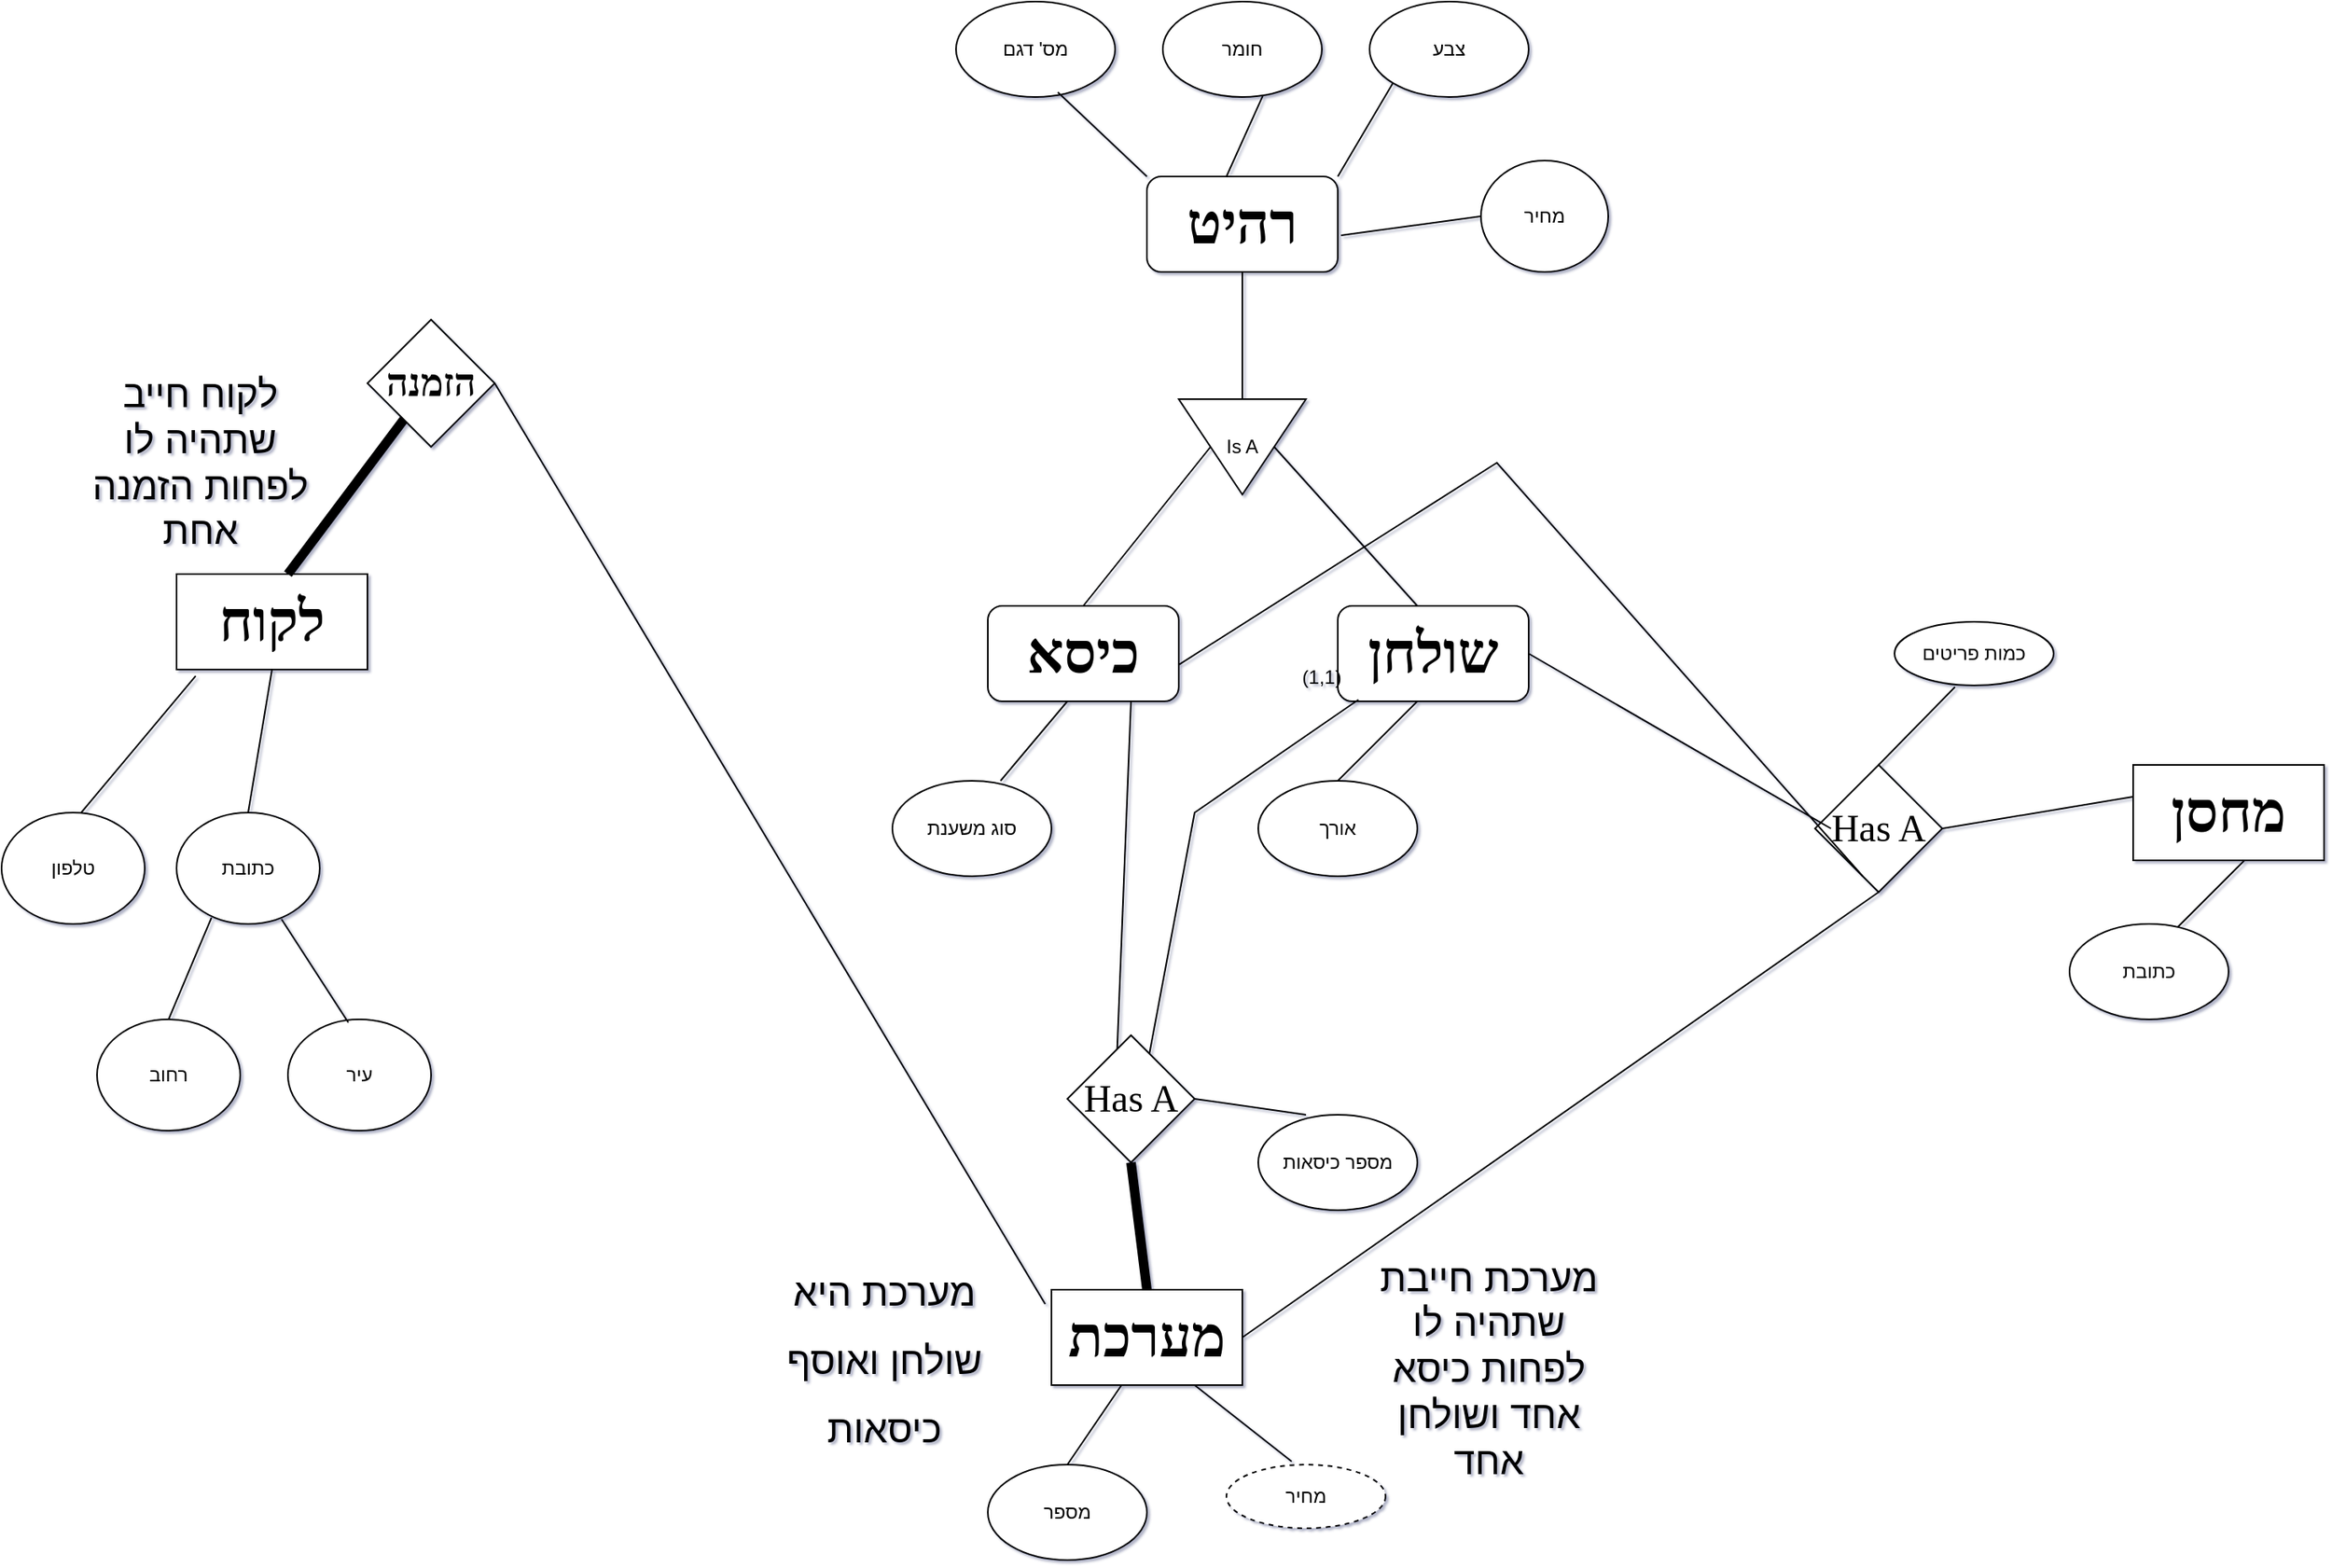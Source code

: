 <mxfile version="24.3.0" type="github">
  <diagram id="R2lEEEUBdFMjLlhIrx00" name="Page-1">
    <mxGraphModel dx="4413" dy="4406" grid="1" gridSize="10" guides="1" tooltips="1" connect="1" arrows="1" fold="1" page="1" pageScale="1" pageWidth="2339" pageHeight="3300" background="none" math="0" shadow="1" extFonts="Permanent Marker^https://fonts.googleapis.com/css?family=Permanent+Marker">
      <root>
        <mxCell id="0" />
        <mxCell id="1" parent="0" />
        <mxCell id="2YEoJBEUD9X2c-Rs0EWS-1" value="מס&#39; דגם" style="ellipse;whiteSpace=wrap;html=1;" vertex="1" parent="1">
          <mxGeometry x="-120" y="-60" width="100" height="60" as="geometry" />
        </mxCell>
        <mxCell id="2YEoJBEUD9X2c-Rs0EWS-3" value="&lt;h1&gt;&lt;font face=&quot;Comic Sans MS&quot; style=&quot;font-size: 36px;&quot;&gt;רהיט&lt;/font&gt;&lt;/h1&gt;" style="rounded=1;whiteSpace=wrap;html=1;" vertex="1" parent="1">
          <mxGeometry y="50" width="120" height="60" as="geometry" />
        </mxCell>
        <mxCell id="2YEoJBEUD9X2c-Rs0EWS-4" value="חומר" style="ellipse;whiteSpace=wrap;html=1;" vertex="1" parent="1">
          <mxGeometry x="10" y="-60" width="100" height="60" as="geometry" />
        </mxCell>
        <mxCell id="2YEoJBEUD9X2c-Rs0EWS-5" value="צבע" style="ellipse;whiteSpace=wrap;html=1;" vertex="1" parent="1">
          <mxGeometry x="140" y="-60" width="100" height="60" as="geometry" />
        </mxCell>
        <mxCell id="2YEoJBEUD9X2c-Rs0EWS-6" value="" style="endArrow=none;html=1;rounded=0;entryX=0;entryY=1;entryDx=0;entryDy=0;" edge="1" parent="1" target="2YEoJBEUD9X2c-Rs0EWS-5">
          <mxGeometry width="50" height="50" relative="1" as="geometry">
            <mxPoint x="120" y="50" as="sourcePoint" />
            <mxPoint x="170" as="targetPoint" />
          </mxGeometry>
        </mxCell>
        <mxCell id="2YEoJBEUD9X2c-Rs0EWS-7" value="" style="endArrow=none;html=1;rounded=0;entryX=0.63;entryY=0.983;entryDx=0;entryDy=0;entryPerimeter=0;" edge="1" parent="1" target="2YEoJBEUD9X2c-Rs0EWS-4">
          <mxGeometry width="50" height="50" relative="1" as="geometry">
            <mxPoint x="50" y="50" as="sourcePoint" />
            <mxPoint x="100" as="targetPoint" />
          </mxGeometry>
        </mxCell>
        <mxCell id="2YEoJBEUD9X2c-Rs0EWS-8" value="" style="endArrow=none;html=1;rounded=0;entryX=0.64;entryY=0.95;entryDx=0;entryDy=0;entryPerimeter=0;exitX=0;exitY=0;exitDx=0;exitDy=0;" edge="1" parent="1" source="2YEoJBEUD9X2c-Rs0EWS-3" target="2YEoJBEUD9X2c-Rs0EWS-1">
          <mxGeometry width="50" height="50" relative="1" as="geometry">
            <mxPoint x="60" y="60" as="sourcePoint" />
            <mxPoint x="83" y="9" as="targetPoint" />
            <Array as="points" />
          </mxGeometry>
        </mxCell>
        <mxCell id="2YEoJBEUD9X2c-Rs0EWS-9" value="Is A" style="triangle;whiteSpace=wrap;html=1;direction=south;" vertex="1" parent="1">
          <mxGeometry x="20" y="190" width="80" height="60" as="geometry" />
        </mxCell>
        <mxCell id="2YEoJBEUD9X2c-Rs0EWS-10" value="" style="endArrow=none;html=1;rounded=0;entryX=0.5;entryY=1;entryDx=0;entryDy=0;" edge="1" parent="1" target="2YEoJBEUD9X2c-Rs0EWS-3">
          <mxGeometry width="50" height="50" relative="1" as="geometry">
            <mxPoint x="60" y="190" as="sourcePoint" />
            <mxPoint x="110" y="140" as="targetPoint" />
          </mxGeometry>
        </mxCell>
        <mxCell id="2YEoJBEUD9X2c-Rs0EWS-11" value="&lt;b&gt;&lt;font face=&quot;Comic Sans MS&quot; style=&quot;font-size: 36px;&quot;&gt;כיסא&lt;/font&gt;&lt;/b&gt;" style="rounded=1;whiteSpace=wrap;html=1;" vertex="1" parent="1">
          <mxGeometry x="-100" y="320" width="120" height="60" as="geometry" />
        </mxCell>
        <mxCell id="2YEoJBEUD9X2c-Rs0EWS-12" value="&lt;font face=&quot;Comic Sans MS&quot; style=&quot;font-size: 36px;&quot;&gt;&lt;b&gt;שולחן&lt;/b&gt;&lt;/font&gt;" style="rounded=1;whiteSpace=wrap;html=1;" vertex="1" parent="1">
          <mxGeometry x="120" y="320" width="120" height="60" as="geometry" />
        </mxCell>
        <mxCell id="2YEoJBEUD9X2c-Rs0EWS-14" value="" style="endArrow=none;html=1;rounded=0;entryX=0.5;entryY=1;entryDx=0;entryDy=0;" edge="1" parent="1" target="2YEoJBEUD9X2c-Rs0EWS-9">
          <mxGeometry width="50" height="50" relative="1" as="geometry">
            <mxPoint x="-40" y="320" as="sourcePoint" />
            <mxPoint x="10" y="270" as="targetPoint" />
          </mxGeometry>
        </mxCell>
        <mxCell id="2YEoJBEUD9X2c-Rs0EWS-15" value="" style="endArrow=none;html=1;rounded=0;entryX=0.5;entryY=0;entryDx=0;entryDy=0;" edge="1" parent="1" target="2YEoJBEUD9X2c-Rs0EWS-9">
          <mxGeometry width="50" height="50" relative="1" as="geometry">
            <mxPoint x="170" y="320" as="sourcePoint" />
            <mxPoint x="220" y="270" as="targetPoint" />
          </mxGeometry>
        </mxCell>
        <mxCell id="2YEoJBEUD9X2c-Rs0EWS-16" value="סוג משענת" style="ellipse;whiteSpace=wrap;html=1;" vertex="1" parent="1">
          <mxGeometry x="-160" y="430" width="100" height="60" as="geometry" />
        </mxCell>
        <mxCell id="2YEoJBEUD9X2c-Rs0EWS-17" value="" style="endArrow=none;html=1;rounded=0;exitX=0.68;exitY=0;exitDx=0;exitDy=0;exitPerimeter=0;" edge="1" parent="1" source="2YEoJBEUD9X2c-Rs0EWS-16">
          <mxGeometry width="50" height="50" relative="1" as="geometry">
            <mxPoint x="-100" y="430" as="sourcePoint" />
            <mxPoint x="-50" y="380" as="targetPoint" />
          </mxGeometry>
        </mxCell>
        <mxCell id="2YEoJBEUD9X2c-Rs0EWS-18" value="אורך" style="ellipse;whiteSpace=wrap;html=1;" vertex="1" parent="1">
          <mxGeometry x="70" y="430" width="100" height="60" as="geometry" />
        </mxCell>
        <mxCell id="2YEoJBEUD9X2c-Rs0EWS-19" value="מספר כיסאות" style="ellipse;whiteSpace=wrap;html=1;" vertex="1" parent="1">
          <mxGeometry x="70" y="640" width="100" height="60" as="geometry" />
        </mxCell>
        <mxCell id="2YEoJBEUD9X2c-Rs0EWS-20" value="" style="endArrow=none;html=1;rounded=0;" edge="1" parent="1">
          <mxGeometry width="50" height="50" relative="1" as="geometry">
            <mxPoint x="120" y="430" as="sourcePoint" />
            <mxPoint x="170" y="380" as="targetPoint" />
          </mxGeometry>
        </mxCell>
        <mxCell id="2YEoJBEUD9X2c-Rs0EWS-21" value="" style="endArrow=none;html=1;rounded=0;entryX=1;entryY=0.5;entryDx=0;entryDy=0;exitX=0.3;exitY=0;exitDx=0;exitDy=0;exitPerimeter=0;" edge="1" parent="1" source="2YEoJBEUD9X2c-Rs0EWS-19" target="2YEoJBEUD9X2c-Rs0EWS-26">
          <mxGeometry width="50" height="50" relative="1" as="geometry">
            <mxPoint x="250" y="450" as="sourcePoint" />
            <mxPoint x="300" y="400" as="targetPoint" />
          </mxGeometry>
        </mxCell>
        <mxCell id="2YEoJBEUD9X2c-Rs0EWS-24" value="" style="endArrow=none;html=1;rounded=0;entryX=0.75;entryY=1;entryDx=0;entryDy=0;exitX=0.342;exitY=-0.067;exitDx=0;exitDy=0;exitPerimeter=0;" edge="1" parent="1" target="2YEoJBEUD9X2c-Rs0EWS-11">
          <mxGeometry width="50" height="50" relative="1" as="geometry">
            <mxPoint x="-18.96" y="605.98" as="sourcePoint" />
            <mxPoint x="40" y="390" as="targetPoint" />
          </mxGeometry>
        </mxCell>
        <mxCell id="2YEoJBEUD9X2c-Rs0EWS-25" value="" style="endArrow=none;html=1;rounded=0;entryX=0.108;entryY=0.983;entryDx=0;entryDy=0;entryPerimeter=0;" edge="1" parent="1" target="2YEoJBEUD9X2c-Rs0EWS-12">
          <mxGeometry width="50" height="50" relative="1" as="geometry">
            <mxPoint x="30" y="450" as="sourcePoint" />
            <mxPoint x="130" y="370" as="targetPoint" />
            <Array as="points">
              <mxPoint y="610" />
              <mxPoint x="30" y="450" />
            </Array>
          </mxGeometry>
        </mxCell>
        <mxCell id="2YEoJBEUD9X2c-Rs0EWS-26" value="&lt;font style=&quot;font-size: 24px;&quot; face=&quot;Comic Sans MS&quot;&gt;&lt;font&gt;Has A&lt;/font&gt;&lt;br&gt;&lt;/font&gt;" style="rhombus;whiteSpace=wrap;html=1;" vertex="1" parent="1">
          <mxGeometry x="-50" y="590" width="80" height="80" as="geometry" />
        </mxCell>
        <mxCell id="2YEoJBEUD9X2c-Rs0EWS-28" value="" style="endArrow=none;html=1;rounded=0;entryX=0.5;entryY=1;entryDx=0;entryDy=0;strokeWidth=6;" edge="1" parent="1" target="2YEoJBEUD9X2c-Rs0EWS-26">
          <mxGeometry width="50" height="50" relative="1" as="geometry">
            <mxPoint y="750" as="sourcePoint" />
            <mxPoint y="670" as="targetPoint" />
          </mxGeometry>
        </mxCell>
        <mxCell id="2YEoJBEUD9X2c-Rs0EWS-30" value="&lt;b&gt;&lt;font face=&quot;Comic Sans MS&quot; style=&quot;font-size: 36px;&quot;&gt;מערכת&lt;/font&gt;&lt;/b&gt;" style="rounded=0;whiteSpace=wrap;html=1;" vertex="1" parent="1">
          <mxGeometry x="-60" y="750" width="120" height="60" as="geometry" />
        </mxCell>
        <mxCell id="2YEoJBEUD9X2c-Rs0EWS-31" value="מספר" style="ellipse;whiteSpace=wrap;html=1;" vertex="1" parent="1">
          <mxGeometry x="-100" y="860" width="100" height="60" as="geometry" />
        </mxCell>
        <mxCell id="2YEoJBEUD9X2c-Rs0EWS-33" value="" style="endArrow=none;html=1;rounded=0;entryX=0.367;entryY=1;entryDx=0;entryDy=0;entryPerimeter=0;exitX=0.5;exitY=0;exitDx=0;exitDy=0;" edge="1" parent="1" source="2YEoJBEUD9X2c-Rs0EWS-31" target="2YEoJBEUD9X2c-Rs0EWS-30">
          <mxGeometry width="50" height="50" relative="1" as="geometry">
            <mxPoint x="-60" y="860" as="sourcePoint" />
            <mxPoint x="-10" y="810" as="targetPoint" />
          </mxGeometry>
        </mxCell>
        <mxCell id="2YEoJBEUD9X2c-Rs0EWS-34" value="" style="endArrow=none;html=1;rounded=0;entryX=0.75;entryY=1;entryDx=0;entryDy=0;exitX=0.41;exitY=-0.033;exitDx=0;exitDy=0;exitPerimeter=0;" edge="1" parent="1" target="2YEoJBEUD9X2c-Rs0EWS-30">
          <mxGeometry width="50" height="50" relative="1" as="geometry">
            <mxPoint x="91" y="858.02" as="sourcePoint" />
            <mxPoint x="150" y="810" as="targetPoint" />
          </mxGeometry>
        </mxCell>
        <mxCell id="2YEoJBEUD9X2c-Rs0EWS-35" value="&lt;font style=&quot;font-size: 36px;&quot; face=&quot;Comic Sans MS&quot;&gt;&lt;b&gt;לקוח&lt;/b&gt;&lt;/font&gt;" style="rounded=0;whiteSpace=wrap;html=1;" vertex="1" parent="1">
          <mxGeometry x="-610" y="300" width="120" height="60" as="geometry" />
        </mxCell>
        <mxCell id="2YEoJBEUD9X2c-Rs0EWS-36" value="טלפון" style="ellipse;whiteSpace=wrap;html=1;" vertex="1" parent="1">
          <mxGeometry x="-720" y="450" width="90" height="70" as="geometry" />
        </mxCell>
        <mxCell id="2YEoJBEUD9X2c-Rs0EWS-37" value="כתובת" style="ellipse;whiteSpace=wrap;html=1;" vertex="1" parent="1">
          <mxGeometry x="-610" y="450" width="90" height="70" as="geometry" />
        </mxCell>
        <mxCell id="2YEoJBEUD9X2c-Rs0EWS-38" value="רחוב" style="ellipse;whiteSpace=wrap;html=1;" vertex="1" parent="1">
          <mxGeometry x="-660" y="580" width="90" height="70" as="geometry" />
        </mxCell>
        <mxCell id="2YEoJBEUD9X2c-Rs0EWS-39" value="עיר" style="ellipse;whiteSpace=wrap;html=1;" vertex="1" parent="1">
          <mxGeometry x="-540" y="580" width="90" height="70" as="geometry" />
        </mxCell>
        <mxCell id="2YEoJBEUD9X2c-Rs0EWS-40" value="" style="endArrow=none;html=1;rounded=0;entryX=0.244;entryY=0.943;entryDx=0;entryDy=0;entryPerimeter=0;exitX=0.5;exitY=0;exitDx=0;exitDy=0;" edge="1" parent="1" source="2YEoJBEUD9X2c-Rs0EWS-38" target="2YEoJBEUD9X2c-Rs0EWS-37">
          <mxGeometry width="50" height="50" relative="1" as="geometry">
            <mxPoint x="-620" y="580" as="sourcePoint" />
            <mxPoint x="-570" y="530" as="targetPoint" />
          </mxGeometry>
        </mxCell>
        <mxCell id="2YEoJBEUD9X2c-Rs0EWS-41" value="" style="endArrow=none;html=1;rounded=0;entryX=0.733;entryY=0.957;entryDx=0;entryDy=0;entryPerimeter=0;exitX=0.422;exitY=0.029;exitDx=0;exitDy=0;exitPerimeter=0;" edge="1" parent="1" source="2YEoJBEUD9X2c-Rs0EWS-39" target="2YEoJBEUD9X2c-Rs0EWS-37">
          <mxGeometry width="50" height="50" relative="1" as="geometry">
            <mxPoint x="-510" y="580" as="sourcePoint" />
            <mxPoint x="-460" y="530" as="targetPoint" />
          </mxGeometry>
        </mxCell>
        <mxCell id="2YEoJBEUD9X2c-Rs0EWS-44" value="" style="endArrow=none;html=1;rounded=0;entryX=0.5;entryY=1;entryDx=0;entryDy=0;exitX=0.5;exitY=0;exitDx=0;exitDy=0;" edge="1" parent="1" source="2YEoJBEUD9X2c-Rs0EWS-37" target="2YEoJBEUD9X2c-Rs0EWS-35">
          <mxGeometry width="50" height="50" relative="1" as="geometry">
            <mxPoint x="-560" y="450" as="sourcePoint" />
            <mxPoint x="-510" y="400" as="targetPoint" />
          </mxGeometry>
        </mxCell>
        <mxCell id="2YEoJBEUD9X2c-Rs0EWS-46" value="מחיר" style="ellipse;whiteSpace=wrap;html=1;" vertex="1" parent="1">
          <mxGeometry x="210" y="40" width="80" height="70" as="geometry" />
        </mxCell>
        <mxCell id="2YEoJBEUD9X2c-Rs0EWS-47" value="" style="endArrow=none;html=1;rounded=0;entryX=0;entryY=0.5;entryDx=0;entryDy=0;exitX=1.017;exitY=0.617;exitDx=0;exitDy=0;exitPerimeter=0;" edge="1" parent="1" source="2YEoJBEUD9X2c-Rs0EWS-3" target="2YEoJBEUD9X2c-Rs0EWS-46">
          <mxGeometry width="50" height="50" relative="1" as="geometry">
            <mxPoint x="120" y="100" as="sourcePoint" />
            <mxPoint x="170" y="50" as="targetPoint" />
          </mxGeometry>
        </mxCell>
        <mxCell id="2YEoJBEUD9X2c-Rs0EWS-48" value="&lt;b&gt;&lt;font style=&quot;font-size: 24px;&quot; face=&quot;Comic Sans MS&quot;&gt;הזמנה&lt;/font&gt;&lt;/b&gt;" style="rhombus;whiteSpace=wrap;html=1;" vertex="1" parent="1">
          <mxGeometry x="-490" y="140" width="80" height="80" as="geometry" />
        </mxCell>
        <mxCell id="2YEoJBEUD9X2c-Rs0EWS-50" value="" style="endArrow=none;html=1;rounded=0;strokeWidth=6;" edge="1" parent="1" target="2YEoJBEUD9X2c-Rs0EWS-48">
          <mxGeometry width="50" height="50" relative="1" as="geometry">
            <mxPoint x="-540" y="300" as="sourcePoint" />
            <mxPoint x="-490" y="250" as="targetPoint" />
          </mxGeometry>
        </mxCell>
        <mxCell id="2YEoJBEUD9X2c-Rs0EWS-51" value="מחיר" style="ellipse;whiteSpace=wrap;html=1;align=center;dashed=1;" vertex="1" parent="1">
          <mxGeometry x="50" y="860" width="100" height="40" as="geometry" />
        </mxCell>
        <mxCell id="2YEoJBEUD9X2c-Rs0EWS-52" value="" style="endArrow=none;html=1;rounded=0;entryX=-0.033;entryY=0.15;entryDx=0;entryDy=0;entryPerimeter=0;" edge="1" parent="1" target="2YEoJBEUD9X2c-Rs0EWS-30">
          <mxGeometry width="50" height="50" relative="1" as="geometry">
            <mxPoint x="-410" y="180" as="sourcePoint" />
            <mxPoint x="-360" y="130" as="targetPoint" />
          </mxGeometry>
        </mxCell>
        <mxCell id="2YEoJBEUD9X2c-Rs0EWS-53" value="&lt;font style=&quot;font-size: 36px;&quot; face=&quot;Comic Sans MS&quot;&gt;&lt;b&gt;מחסן&lt;/b&gt;&lt;/font&gt;" style="rounded=0;whiteSpace=wrap;html=1;" vertex="1" parent="1">
          <mxGeometry x="620" y="420" width="120" height="60" as="geometry" />
        </mxCell>
        <mxCell id="2YEoJBEUD9X2c-Rs0EWS-54" value="&lt;font style=&quot;font-size: 24px;&quot; face=&quot;Comic Sans MS&quot;&gt;&lt;font&gt;Has A&lt;/font&gt;&lt;br&gt;&lt;/font&gt;" style="rhombus;whiteSpace=wrap;html=1;" vertex="1" parent="1">
          <mxGeometry x="420" y="420" width="80" height="80" as="geometry" />
        </mxCell>
        <mxCell id="2YEoJBEUD9X2c-Rs0EWS-55" value="" style="endArrow=none;html=1;rounded=0;exitX=1;exitY=0.5;exitDx=0;exitDy=0;" edge="1" parent="1" source="2YEoJBEUD9X2c-Rs0EWS-54">
          <mxGeometry width="50" height="50" relative="1" as="geometry">
            <mxPoint x="570" y="490" as="sourcePoint" />
            <mxPoint x="620" y="440" as="targetPoint" />
          </mxGeometry>
        </mxCell>
        <mxCell id="2YEoJBEUD9X2c-Rs0EWS-57" value="" style="endArrow=none;html=1;rounded=0;" edge="1" parent="1">
          <mxGeometry width="50" height="50" relative="1" as="geometry">
            <mxPoint x="640" y="530" as="sourcePoint" />
            <mxPoint x="690" y="480" as="targetPoint" />
          </mxGeometry>
        </mxCell>
        <mxCell id="2YEoJBEUD9X2c-Rs0EWS-58" value="כתובת" style="ellipse;whiteSpace=wrap;html=1;" vertex="1" parent="1">
          <mxGeometry x="580" y="520" width="100" height="60" as="geometry" />
        </mxCell>
        <mxCell id="2YEoJBEUD9X2c-Rs0EWS-59" value="" style="endArrow=none;html=1;rounded=0;exitX=1;exitY=0.5;exitDx=0;exitDy=0;" edge="1" parent="1" source="2YEoJBEUD9X2c-Rs0EWS-12">
          <mxGeometry width="50" height="50" relative="1" as="geometry">
            <mxPoint x="380" y="510" as="sourcePoint" />
            <mxPoint x="430" y="460" as="targetPoint" />
          </mxGeometry>
        </mxCell>
        <mxCell id="2YEoJBEUD9X2c-Rs0EWS-60" value="" style="endArrow=none;html=1;rounded=0;exitX=1;exitY=0.617;exitDx=0;exitDy=0;exitPerimeter=0;" edge="1" parent="1" source="2YEoJBEUD9X2c-Rs0EWS-11">
          <mxGeometry width="50" height="50" relative="1" as="geometry">
            <mxPoint x="400" y="540" as="sourcePoint" />
            <mxPoint x="450" y="490" as="targetPoint" />
            <Array as="points">
              <mxPoint x="220" y="230" />
            </Array>
          </mxGeometry>
        </mxCell>
        <mxCell id="2YEoJBEUD9X2c-Rs0EWS-61" value="" style="endArrow=none;html=1;rounded=0;exitX=1;exitY=0.5;exitDx=0;exitDy=0;strokeWidth=1;" edge="1" parent="1" source="2YEoJBEUD9X2c-Rs0EWS-30">
          <mxGeometry width="50" height="50" relative="1" as="geometry">
            <mxPoint x="410" y="550" as="sourcePoint" />
            <mxPoint x="460" y="500" as="targetPoint" />
          </mxGeometry>
        </mxCell>
        <mxCell id="2YEoJBEUD9X2c-Rs0EWS-62" value="" style="endArrow=none;html=1;rounded=0;entryX=0.38;entryY=1.025;entryDx=0;entryDy=0;entryPerimeter=0;" edge="1" parent="1" target="2YEoJBEUD9X2c-Rs0EWS-63">
          <mxGeometry width="50" height="50" relative="1" as="geometry">
            <mxPoint x="460" y="420" as="sourcePoint" />
            <mxPoint x="510" y="370" as="targetPoint" />
          </mxGeometry>
        </mxCell>
        <mxCell id="2YEoJBEUD9X2c-Rs0EWS-63" value="&lt;div&gt;כמות פריטים&lt;/div&gt;" style="ellipse;whiteSpace=wrap;html=1;align=center;" vertex="1" parent="1">
          <mxGeometry x="470" y="330" width="100" height="40" as="geometry" />
        </mxCell>
        <mxCell id="2YEoJBEUD9X2c-Rs0EWS-43" value="" style="endArrow=none;html=1;rounded=0;entryX=0.1;entryY=1.067;entryDx=0;entryDy=0;entryPerimeter=0;exitX=0.556;exitY=0;exitDx=0;exitDy=0;exitPerimeter=0;" edge="1" parent="1" source="2YEoJBEUD9X2c-Rs0EWS-36" target="2YEoJBEUD9X2c-Rs0EWS-35">
          <mxGeometry width="50" height="50" relative="1" as="geometry">
            <mxPoint x="-670" y="450" as="sourcePoint" />
            <mxPoint x="-620" y="400" as="targetPoint" />
          </mxGeometry>
        </mxCell>
        <mxCell id="2YEoJBEUD9X2c-Rs0EWS-67" value="&lt;font style=&quot;font-size: 24px;&quot;&gt;לקוח חייב שתהיה לו לפחות הזמנה אחת&lt;/font&gt;" style="text;html=1;align=center;verticalAlign=middle;whiteSpace=wrap;rounded=0;" vertex="1" parent="1">
          <mxGeometry x="-670" y="170" width="150" height="120" as="geometry" />
        </mxCell>
        <mxCell id="2YEoJBEUD9X2c-Rs0EWS-68" value="&lt;font style=&quot;font-size: 24px;&quot;&gt;מערכת חייבת שתהיה לו לפחות כיסא אחד ושולחן אחד&lt;/font&gt;" style="text;html=1;align=center;verticalAlign=middle;whiteSpace=wrap;rounded=0;" vertex="1" parent="1">
          <mxGeometry x="140" y="740" width="150" height="120" as="geometry" />
        </mxCell>
        <mxCell id="2YEoJBEUD9X2c-Rs0EWS-69" value="&lt;font style=&quot;font-size: 36px;&quot;&gt;&lt;font style=&quot;font-size: 24px;&quot;&gt;מערכת היא שולחן ואוסף כיסאות&lt;/font&gt;&lt;br&gt;&lt;/font&gt;" style="text;html=1;align=center;verticalAlign=middle;whiteSpace=wrap;rounded=0;" vertex="1" parent="1">
          <mxGeometry x="-240" y="730" width="150" height="120" as="geometry" />
        </mxCell>
        <mxCell id="2YEoJBEUD9X2c-Rs0EWS-70" value="(1,1)" style="text;html=1;align=center;verticalAlign=middle;whiteSpace=wrap;rounded=0;" vertex="1" parent="1">
          <mxGeometry x="80" y="350" width="60" height="30" as="geometry" />
        </mxCell>
      </root>
    </mxGraphModel>
  </diagram>
</mxfile>
